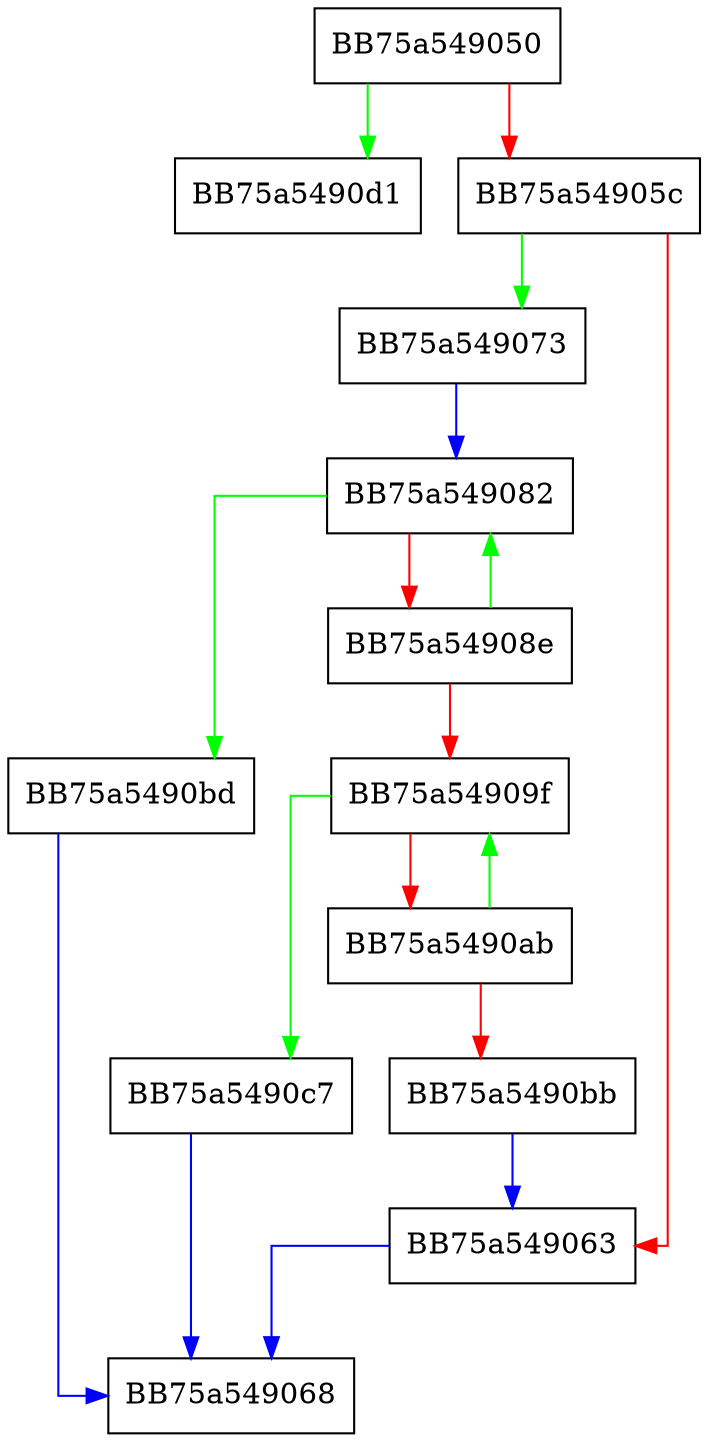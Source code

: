 digraph OidElement {
  node [shape="box"];
  graph [splines=ortho];
  BB75a549050 -> BB75a5490d1 [color="green"];
  BB75a549050 -> BB75a54905c [color="red"];
  BB75a54905c -> BB75a549073 [color="green"];
  BB75a54905c -> BB75a549063 [color="red"];
  BB75a549063 -> BB75a549068 [color="blue"];
  BB75a549073 -> BB75a549082 [color="blue"];
  BB75a549082 -> BB75a5490bd [color="green"];
  BB75a549082 -> BB75a54908e [color="red"];
  BB75a54908e -> BB75a549082 [color="green"];
  BB75a54908e -> BB75a54909f [color="red"];
  BB75a54909f -> BB75a5490c7 [color="green"];
  BB75a54909f -> BB75a5490ab [color="red"];
  BB75a5490ab -> BB75a54909f [color="green"];
  BB75a5490ab -> BB75a5490bb [color="red"];
  BB75a5490bb -> BB75a549063 [color="blue"];
  BB75a5490bd -> BB75a549068 [color="blue"];
  BB75a5490c7 -> BB75a549068 [color="blue"];
}